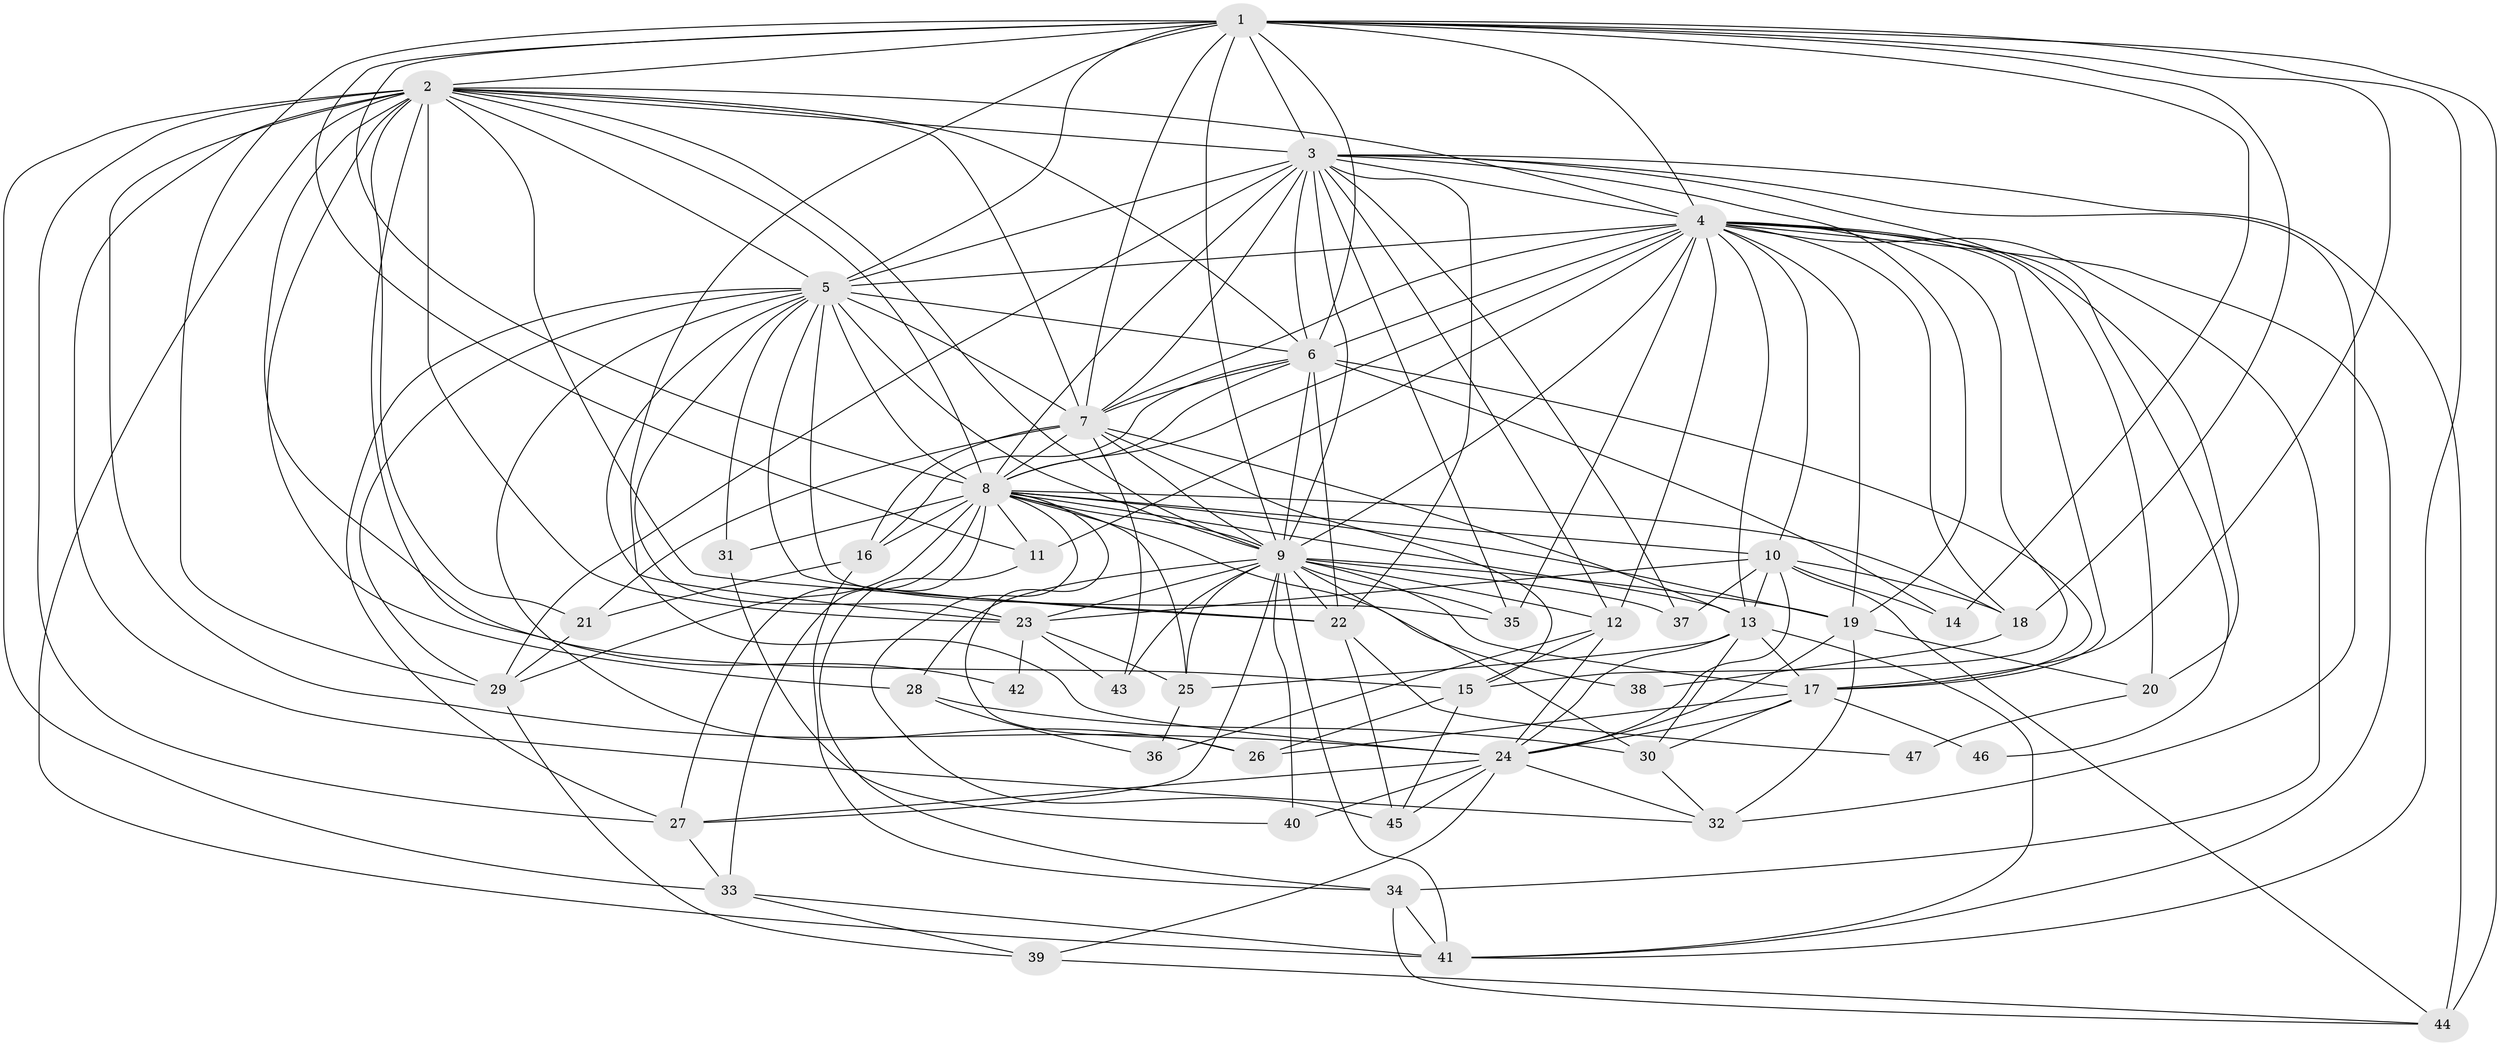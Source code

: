// original degree distribution, {23: 0.00684931506849315, 14: 0.00684931506849315, 28: 0.00684931506849315, 29: 0.00684931506849315, 20: 0.00684931506849315, 13: 0.00684931506849315, 24: 0.00684931506849315, 16: 0.00684931506849315, 32: 0.00684931506849315, 31: 0.00684931506849315, 3: 0.2191780821917808, 2: 0.4726027397260274, 9: 0.00684931506849315, 4: 0.15753424657534246, 5: 0.0273972602739726, 6: 0.03424657534246575, 7: 0.00684931506849315, 12: 0.00684931506849315}
// Generated by graph-tools (version 1.1) at 2025/49/03/04/25 22:49:24]
// undirected, 47 vertices, 174 edges
graph export_dot {
  node [color=gray90,style=filled];
  1;
  2;
  3;
  4;
  5;
  6;
  7;
  8;
  9;
  10;
  11;
  12;
  13;
  14;
  15;
  16;
  17;
  18;
  19;
  20;
  21;
  22;
  23;
  24;
  25;
  26;
  27;
  28;
  29;
  30;
  31;
  32;
  33;
  34;
  35;
  36;
  37;
  38;
  39;
  40;
  41;
  42;
  43;
  44;
  45;
  46;
  47;
  1 -- 2 [weight=2.0];
  1 -- 3 [weight=3.0];
  1 -- 4 [weight=3.0];
  1 -- 5 [weight=2.0];
  1 -- 6 [weight=2.0];
  1 -- 7 [weight=3.0];
  1 -- 8 [weight=2.0];
  1 -- 9 [weight=4.0];
  1 -- 11 [weight=1.0];
  1 -- 14 [weight=1.0];
  1 -- 17 [weight=2.0];
  1 -- 18 [weight=3.0];
  1 -- 23 [weight=1.0];
  1 -- 29 [weight=1.0];
  1 -- 41 [weight=1.0];
  1 -- 44 [weight=1.0];
  2 -- 3 [weight=1.0];
  2 -- 4 [weight=2.0];
  2 -- 5 [weight=1.0];
  2 -- 6 [weight=1.0];
  2 -- 7 [weight=1.0];
  2 -- 8 [weight=1.0];
  2 -- 9 [weight=2.0];
  2 -- 15 [weight=1.0];
  2 -- 21 [weight=1.0];
  2 -- 22 [weight=1.0];
  2 -- 23 [weight=4.0];
  2 -- 24 [weight=1.0];
  2 -- 27 [weight=1.0];
  2 -- 28 [weight=1.0];
  2 -- 32 [weight=1.0];
  2 -- 33 [weight=1.0];
  2 -- 41 [weight=1.0];
  2 -- 42 [weight=1.0];
  3 -- 4 [weight=1.0];
  3 -- 5 [weight=1.0];
  3 -- 6 [weight=1.0];
  3 -- 7 [weight=1.0];
  3 -- 8 [weight=1.0];
  3 -- 9 [weight=1.0];
  3 -- 12 [weight=3.0];
  3 -- 19 [weight=1.0];
  3 -- 20 [weight=1.0];
  3 -- 22 [weight=1.0];
  3 -- 29 [weight=5.0];
  3 -- 32 [weight=2.0];
  3 -- 35 [weight=1.0];
  3 -- 37 [weight=1.0];
  3 -- 44 [weight=2.0];
  4 -- 5 [weight=1.0];
  4 -- 6 [weight=1.0];
  4 -- 7 [weight=2.0];
  4 -- 8 [weight=1.0];
  4 -- 9 [weight=1.0];
  4 -- 10 [weight=1.0];
  4 -- 11 [weight=1.0];
  4 -- 12 [weight=2.0];
  4 -- 13 [weight=1.0];
  4 -- 15 [weight=2.0];
  4 -- 17 [weight=1.0];
  4 -- 18 [weight=1.0];
  4 -- 19 [weight=2.0];
  4 -- 20 [weight=1.0];
  4 -- 34 [weight=1.0];
  4 -- 35 [weight=2.0];
  4 -- 41 [weight=1.0];
  4 -- 46 [weight=1.0];
  5 -- 6 [weight=2.0];
  5 -- 7 [weight=1.0];
  5 -- 8 [weight=2.0];
  5 -- 9 [weight=1.0];
  5 -- 22 [weight=1.0];
  5 -- 23 [weight=1.0];
  5 -- 24 [weight=1.0];
  5 -- 26 [weight=1.0];
  5 -- 27 [weight=1.0];
  5 -- 29 [weight=1.0];
  5 -- 31 [weight=2.0];
  5 -- 35 [weight=1.0];
  6 -- 7 [weight=1.0];
  6 -- 8 [weight=2.0];
  6 -- 9 [weight=9.0];
  6 -- 14 [weight=1.0];
  6 -- 16 [weight=1.0];
  6 -- 17 [weight=1.0];
  6 -- 22 [weight=1.0];
  7 -- 8 [weight=1.0];
  7 -- 9 [weight=1.0];
  7 -- 13 [weight=1.0];
  7 -- 15 [weight=1.0];
  7 -- 16 [weight=1.0];
  7 -- 21 [weight=2.0];
  7 -- 43 [weight=1.0];
  8 -- 9 [weight=1.0];
  8 -- 10 [weight=1.0];
  8 -- 11 [weight=1.0];
  8 -- 13 [weight=1.0];
  8 -- 16 [weight=2.0];
  8 -- 18 [weight=1.0];
  8 -- 19 [weight=1.0];
  8 -- 25 [weight=1.0];
  8 -- 26 [weight=1.0];
  8 -- 27 [weight=1.0];
  8 -- 29 [weight=1.0];
  8 -- 31 [weight=1.0];
  8 -- 33 [weight=4.0];
  8 -- 38 [weight=1.0];
  8 -- 45 [weight=1.0];
  9 -- 12 [weight=10.0];
  9 -- 17 [weight=1.0];
  9 -- 19 [weight=1.0];
  9 -- 22 [weight=2.0];
  9 -- 23 [weight=1.0];
  9 -- 25 [weight=1.0];
  9 -- 27 [weight=1.0];
  9 -- 28 [weight=1.0];
  9 -- 30 [weight=2.0];
  9 -- 35 [weight=1.0];
  9 -- 37 [weight=1.0];
  9 -- 40 [weight=2.0];
  9 -- 41 [weight=1.0];
  9 -- 43 [weight=1.0];
  10 -- 13 [weight=1.0];
  10 -- 14 [weight=1.0];
  10 -- 18 [weight=1.0];
  10 -- 23 [weight=1.0];
  10 -- 24 [weight=1.0];
  10 -- 37 [weight=5.0];
  10 -- 44 [weight=1.0];
  11 -- 34 [weight=1.0];
  12 -- 15 [weight=1.0];
  12 -- 24 [weight=1.0];
  12 -- 36 [weight=1.0];
  13 -- 17 [weight=1.0];
  13 -- 24 [weight=1.0];
  13 -- 25 [weight=1.0];
  13 -- 30 [weight=1.0];
  13 -- 41 [weight=1.0];
  15 -- 26 [weight=1.0];
  15 -- 45 [weight=1.0];
  16 -- 21 [weight=1.0];
  16 -- 34 [weight=1.0];
  17 -- 24 [weight=1.0];
  17 -- 26 [weight=1.0];
  17 -- 30 [weight=1.0];
  17 -- 46 [weight=1.0];
  18 -- 38 [weight=1.0];
  19 -- 20 [weight=1.0];
  19 -- 24 [weight=1.0];
  19 -- 32 [weight=1.0];
  20 -- 47 [weight=1.0];
  21 -- 29 [weight=1.0];
  22 -- 45 [weight=1.0];
  22 -- 47 [weight=1.0];
  23 -- 25 [weight=1.0];
  23 -- 42 [weight=1.0];
  23 -- 43 [weight=1.0];
  24 -- 27 [weight=1.0];
  24 -- 32 [weight=1.0];
  24 -- 39 [weight=1.0];
  24 -- 40 [weight=1.0];
  24 -- 45 [weight=1.0];
  25 -- 36 [weight=1.0];
  27 -- 33 [weight=1.0];
  28 -- 30 [weight=1.0];
  28 -- 36 [weight=1.0];
  29 -- 39 [weight=1.0];
  30 -- 32 [weight=1.0];
  31 -- 40 [weight=2.0];
  33 -- 39 [weight=1.0];
  33 -- 41 [weight=1.0];
  34 -- 41 [weight=3.0];
  34 -- 44 [weight=1.0];
  39 -- 44 [weight=1.0];
}
